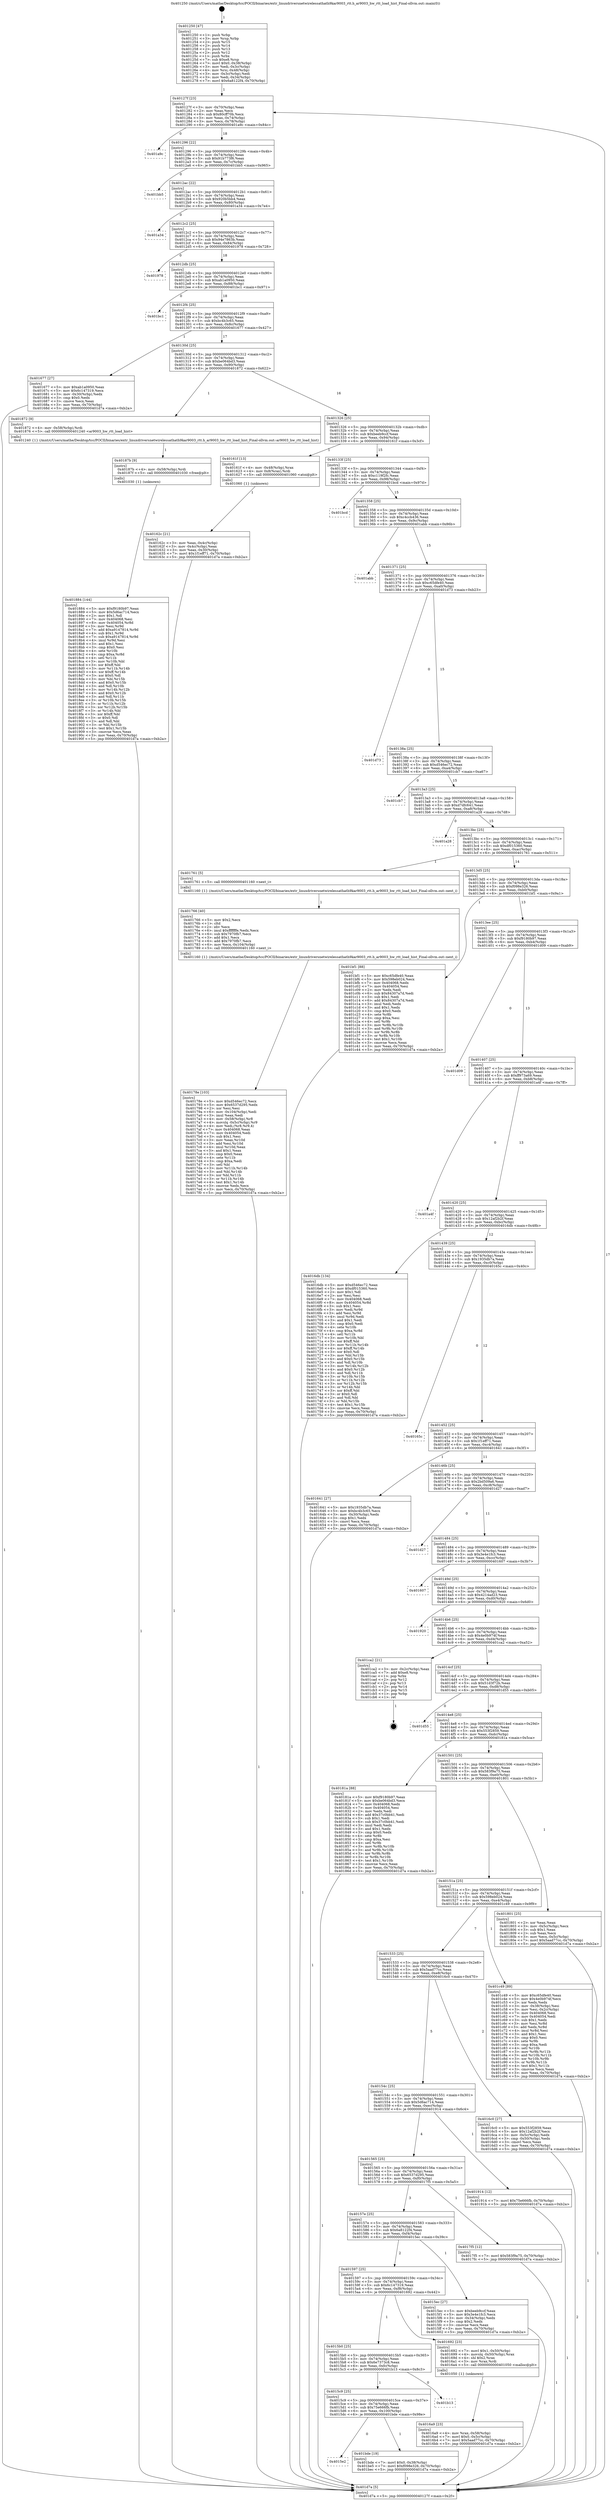 digraph "0x401250" {
  label = "0x401250 (/mnt/c/Users/mathe/Desktop/tcc/POCII/binaries/extr_linuxdriversnetwirelessathath9kar9003_rtt.h_ar9003_hw_rtt_load_hist_Final-ollvm.out::main(0))"
  labelloc = "t"
  node[shape=record]

  Entry [label="",width=0.3,height=0.3,shape=circle,fillcolor=black,style=filled]
  "0x40127f" [label="{
     0x40127f [23]\l
     | [instrs]\l
     &nbsp;&nbsp;0x40127f \<+3\>: mov -0x70(%rbp),%eax\l
     &nbsp;&nbsp;0x401282 \<+2\>: mov %eax,%ecx\l
     &nbsp;&nbsp;0x401284 \<+6\>: sub $0x80cff70b,%ecx\l
     &nbsp;&nbsp;0x40128a \<+3\>: mov %eax,-0x74(%rbp)\l
     &nbsp;&nbsp;0x40128d \<+3\>: mov %ecx,-0x78(%rbp)\l
     &nbsp;&nbsp;0x401290 \<+6\>: je 0000000000401a9c \<main+0x84c\>\l
  }"]
  "0x401a9c" [label="{
     0x401a9c\l
  }", style=dashed]
  "0x401296" [label="{
     0x401296 [22]\l
     | [instrs]\l
     &nbsp;&nbsp;0x401296 \<+5\>: jmp 000000000040129b \<main+0x4b\>\l
     &nbsp;&nbsp;0x40129b \<+3\>: mov -0x74(%rbp),%eax\l
     &nbsp;&nbsp;0x40129e \<+5\>: sub $0x91b773f6,%eax\l
     &nbsp;&nbsp;0x4012a3 \<+3\>: mov %eax,-0x7c(%rbp)\l
     &nbsp;&nbsp;0x4012a6 \<+6\>: je 0000000000401bb5 \<main+0x965\>\l
  }"]
  Exit [label="",width=0.3,height=0.3,shape=circle,fillcolor=black,style=filled,peripheries=2]
  "0x401bb5" [label="{
     0x401bb5\l
  }", style=dashed]
  "0x4012ac" [label="{
     0x4012ac [22]\l
     | [instrs]\l
     &nbsp;&nbsp;0x4012ac \<+5\>: jmp 00000000004012b1 \<main+0x61\>\l
     &nbsp;&nbsp;0x4012b1 \<+3\>: mov -0x74(%rbp),%eax\l
     &nbsp;&nbsp;0x4012b4 \<+5\>: sub $0x920b5bb4,%eax\l
     &nbsp;&nbsp;0x4012b9 \<+3\>: mov %eax,-0x80(%rbp)\l
     &nbsp;&nbsp;0x4012bc \<+6\>: je 0000000000401a34 \<main+0x7e4\>\l
  }"]
  "0x4015e2" [label="{
     0x4015e2\l
  }", style=dashed]
  "0x401a34" [label="{
     0x401a34\l
  }", style=dashed]
  "0x4012c2" [label="{
     0x4012c2 [25]\l
     | [instrs]\l
     &nbsp;&nbsp;0x4012c2 \<+5\>: jmp 00000000004012c7 \<main+0x77\>\l
     &nbsp;&nbsp;0x4012c7 \<+3\>: mov -0x74(%rbp),%eax\l
     &nbsp;&nbsp;0x4012ca \<+5\>: sub $0x94e7863b,%eax\l
     &nbsp;&nbsp;0x4012cf \<+6\>: mov %eax,-0x84(%rbp)\l
     &nbsp;&nbsp;0x4012d5 \<+6\>: je 0000000000401978 \<main+0x728\>\l
  }"]
  "0x401bde" [label="{
     0x401bde [19]\l
     | [instrs]\l
     &nbsp;&nbsp;0x401bde \<+7\>: movl $0x0,-0x38(%rbp)\l
     &nbsp;&nbsp;0x401be5 \<+7\>: movl $0xf098e326,-0x70(%rbp)\l
     &nbsp;&nbsp;0x401bec \<+5\>: jmp 0000000000401d7a \<main+0xb2a\>\l
  }"]
  "0x401978" [label="{
     0x401978\l
  }", style=dashed]
  "0x4012db" [label="{
     0x4012db [25]\l
     | [instrs]\l
     &nbsp;&nbsp;0x4012db \<+5\>: jmp 00000000004012e0 \<main+0x90\>\l
     &nbsp;&nbsp;0x4012e0 \<+3\>: mov -0x74(%rbp),%eax\l
     &nbsp;&nbsp;0x4012e3 \<+5\>: sub $0xab1a0950,%eax\l
     &nbsp;&nbsp;0x4012e8 \<+6\>: mov %eax,-0x88(%rbp)\l
     &nbsp;&nbsp;0x4012ee \<+6\>: je 0000000000401bc1 \<main+0x971\>\l
  }"]
  "0x4015c9" [label="{
     0x4015c9 [25]\l
     | [instrs]\l
     &nbsp;&nbsp;0x4015c9 \<+5\>: jmp 00000000004015ce \<main+0x37e\>\l
     &nbsp;&nbsp;0x4015ce \<+3\>: mov -0x74(%rbp),%eax\l
     &nbsp;&nbsp;0x4015d1 \<+5\>: sub $0x75e666fb,%eax\l
     &nbsp;&nbsp;0x4015d6 \<+6\>: mov %eax,-0x100(%rbp)\l
     &nbsp;&nbsp;0x4015dc \<+6\>: je 0000000000401bde \<main+0x98e\>\l
  }"]
  "0x401bc1" [label="{
     0x401bc1\l
  }", style=dashed]
  "0x4012f4" [label="{
     0x4012f4 [25]\l
     | [instrs]\l
     &nbsp;&nbsp;0x4012f4 \<+5\>: jmp 00000000004012f9 \<main+0xa9\>\l
     &nbsp;&nbsp;0x4012f9 \<+3\>: mov -0x74(%rbp),%eax\l
     &nbsp;&nbsp;0x4012fc \<+5\>: sub $0xbc4b3c65,%eax\l
     &nbsp;&nbsp;0x401301 \<+6\>: mov %eax,-0x8c(%rbp)\l
     &nbsp;&nbsp;0x401307 \<+6\>: je 0000000000401677 \<main+0x427\>\l
  }"]
  "0x401b13" [label="{
     0x401b13\l
  }", style=dashed]
  "0x401677" [label="{
     0x401677 [27]\l
     | [instrs]\l
     &nbsp;&nbsp;0x401677 \<+5\>: mov $0xab1a0950,%eax\l
     &nbsp;&nbsp;0x40167c \<+5\>: mov $0x6c147319,%ecx\l
     &nbsp;&nbsp;0x401681 \<+3\>: mov -0x30(%rbp),%edx\l
     &nbsp;&nbsp;0x401684 \<+3\>: cmp $0x0,%edx\l
     &nbsp;&nbsp;0x401687 \<+3\>: cmove %ecx,%eax\l
     &nbsp;&nbsp;0x40168a \<+3\>: mov %eax,-0x70(%rbp)\l
     &nbsp;&nbsp;0x40168d \<+5\>: jmp 0000000000401d7a \<main+0xb2a\>\l
  }"]
  "0x40130d" [label="{
     0x40130d [25]\l
     | [instrs]\l
     &nbsp;&nbsp;0x40130d \<+5\>: jmp 0000000000401312 \<main+0xc2\>\l
     &nbsp;&nbsp;0x401312 \<+3\>: mov -0x74(%rbp),%eax\l
     &nbsp;&nbsp;0x401315 \<+5\>: sub $0xbe064bd3,%eax\l
     &nbsp;&nbsp;0x40131a \<+6\>: mov %eax,-0x90(%rbp)\l
     &nbsp;&nbsp;0x401320 \<+6\>: je 0000000000401872 \<main+0x622\>\l
  }"]
  "0x401884" [label="{
     0x401884 [144]\l
     | [instrs]\l
     &nbsp;&nbsp;0x401884 \<+5\>: mov $0xf9180b97,%eax\l
     &nbsp;&nbsp;0x401889 \<+5\>: mov $0x5d6ac714,%ecx\l
     &nbsp;&nbsp;0x40188e \<+2\>: mov $0x1,%dl\l
     &nbsp;&nbsp;0x401890 \<+7\>: mov 0x404068,%esi\l
     &nbsp;&nbsp;0x401897 \<+8\>: mov 0x404054,%r8d\l
     &nbsp;&nbsp;0x40189f \<+3\>: mov %esi,%r9d\l
     &nbsp;&nbsp;0x4018a2 \<+7\>: add $0xa9147814,%r9d\l
     &nbsp;&nbsp;0x4018a9 \<+4\>: sub $0x1,%r9d\l
     &nbsp;&nbsp;0x4018ad \<+7\>: sub $0xa9147814,%r9d\l
     &nbsp;&nbsp;0x4018b4 \<+4\>: imul %r9d,%esi\l
     &nbsp;&nbsp;0x4018b8 \<+3\>: and $0x1,%esi\l
     &nbsp;&nbsp;0x4018bb \<+3\>: cmp $0x0,%esi\l
     &nbsp;&nbsp;0x4018be \<+4\>: sete %r10b\l
     &nbsp;&nbsp;0x4018c2 \<+4\>: cmp $0xa,%r8d\l
     &nbsp;&nbsp;0x4018c6 \<+4\>: setl %r11b\l
     &nbsp;&nbsp;0x4018ca \<+3\>: mov %r10b,%bl\l
     &nbsp;&nbsp;0x4018cd \<+3\>: xor $0xff,%bl\l
     &nbsp;&nbsp;0x4018d0 \<+3\>: mov %r11b,%r14b\l
     &nbsp;&nbsp;0x4018d3 \<+4\>: xor $0xff,%r14b\l
     &nbsp;&nbsp;0x4018d7 \<+3\>: xor $0x0,%dl\l
     &nbsp;&nbsp;0x4018da \<+3\>: mov %bl,%r15b\l
     &nbsp;&nbsp;0x4018dd \<+4\>: and $0x0,%r15b\l
     &nbsp;&nbsp;0x4018e1 \<+3\>: and %dl,%r10b\l
     &nbsp;&nbsp;0x4018e4 \<+3\>: mov %r14b,%r12b\l
     &nbsp;&nbsp;0x4018e7 \<+4\>: and $0x0,%r12b\l
     &nbsp;&nbsp;0x4018eb \<+3\>: and %dl,%r11b\l
     &nbsp;&nbsp;0x4018ee \<+3\>: or %r10b,%r15b\l
     &nbsp;&nbsp;0x4018f1 \<+3\>: or %r11b,%r12b\l
     &nbsp;&nbsp;0x4018f4 \<+3\>: xor %r12b,%r15b\l
     &nbsp;&nbsp;0x4018f7 \<+3\>: or %r14b,%bl\l
     &nbsp;&nbsp;0x4018fa \<+3\>: xor $0xff,%bl\l
     &nbsp;&nbsp;0x4018fd \<+3\>: or $0x0,%dl\l
     &nbsp;&nbsp;0x401900 \<+2\>: and %dl,%bl\l
     &nbsp;&nbsp;0x401902 \<+3\>: or %bl,%r15b\l
     &nbsp;&nbsp;0x401905 \<+4\>: test $0x1,%r15b\l
     &nbsp;&nbsp;0x401909 \<+3\>: cmovne %ecx,%eax\l
     &nbsp;&nbsp;0x40190c \<+3\>: mov %eax,-0x70(%rbp)\l
     &nbsp;&nbsp;0x40190f \<+5\>: jmp 0000000000401d7a \<main+0xb2a\>\l
  }"]
  "0x401872" [label="{
     0x401872 [9]\l
     | [instrs]\l
     &nbsp;&nbsp;0x401872 \<+4\>: mov -0x58(%rbp),%rdi\l
     &nbsp;&nbsp;0x401876 \<+5\>: call 0000000000401240 \<ar9003_hw_rtt_load_hist\>\l
     | [calls]\l
     &nbsp;&nbsp;0x401240 \{1\} (/mnt/c/Users/mathe/Desktop/tcc/POCII/binaries/extr_linuxdriversnetwirelessathath9kar9003_rtt.h_ar9003_hw_rtt_load_hist_Final-ollvm.out::ar9003_hw_rtt_load_hist)\l
  }"]
  "0x401326" [label="{
     0x401326 [25]\l
     | [instrs]\l
     &nbsp;&nbsp;0x401326 \<+5\>: jmp 000000000040132b \<main+0xdb\>\l
     &nbsp;&nbsp;0x40132b \<+3\>: mov -0x74(%rbp),%eax\l
     &nbsp;&nbsp;0x40132e \<+5\>: sub $0xbeeb9ccf,%eax\l
     &nbsp;&nbsp;0x401333 \<+6\>: mov %eax,-0x94(%rbp)\l
     &nbsp;&nbsp;0x401339 \<+6\>: je 000000000040161f \<main+0x3cf\>\l
  }"]
  "0x40187b" [label="{
     0x40187b [9]\l
     | [instrs]\l
     &nbsp;&nbsp;0x40187b \<+4\>: mov -0x58(%rbp),%rdi\l
     &nbsp;&nbsp;0x40187f \<+5\>: call 0000000000401030 \<free@plt\>\l
     | [calls]\l
     &nbsp;&nbsp;0x401030 \{1\} (unknown)\l
  }"]
  "0x40161f" [label="{
     0x40161f [13]\l
     | [instrs]\l
     &nbsp;&nbsp;0x40161f \<+4\>: mov -0x48(%rbp),%rax\l
     &nbsp;&nbsp;0x401623 \<+4\>: mov 0x8(%rax),%rdi\l
     &nbsp;&nbsp;0x401627 \<+5\>: call 0000000000401060 \<atoi@plt\>\l
     | [calls]\l
     &nbsp;&nbsp;0x401060 \{1\} (unknown)\l
  }"]
  "0x40133f" [label="{
     0x40133f [25]\l
     | [instrs]\l
     &nbsp;&nbsp;0x40133f \<+5\>: jmp 0000000000401344 \<main+0xf4\>\l
     &nbsp;&nbsp;0x401344 \<+3\>: mov -0x74(%rbp),%eax\l
     &nbsp;&nbsp;0x401347 \<+5\>: sub $0xc119f2fc,%eax\l
     &nbsp;&nbsp;0x40134c \<+6\>: mov %eax,-0x98(%rbp)\l
     &nbsp;&nbsp;0x401352 \<+6\>: je 0000000000401bcd \<main+0x97d\>\l
  }"]
  "0x40178e" [label="{
     0x40178e [103]\l
     | [instrs]\l
     &nbsp;&nbsp;0x40178e \<+5\>: mov $0xd546ec72,%ecx\l
     &nbsp;&nbsp;0x401793 \<+5\>: mov $0x6537d295,%edx\l
     &nbsp;&nbsp;0x401798 \<+2\>: xor %esi,%esi\l
     &nbsp;&nbsp;0x40179a \<+6\>: mov -0x104(%rbp),%edi\l
     &nbsp;&nbsp;0x4017a0 \<+3\>: imul %eax,%edi\l
     &nbsp;&nbsp;0x4017a3 \<+4\>: mov -0x58(%rbp),%r8\l
     &nbsp;&nbsp;0x4017a7 \<+4\>: movslq -0x5c(%rbp),%r9\l
     &nbsp;&nbsp;0x4017ab \<+4\>: mov %edi,(%r8,%r9,4)\l
     &nbsp;&nbsp;0x4017af \<+7\>: mov 0x404068,%eax\l
     &nbsp;&nbsp;0x4017b6 \<+7\>: mov 0x404054,%edi\l
     &nbsp;&nbsp;0x4017bd \<+3\>: sub $0x1,%esi\l
     &nbsp;&nbsp;0x4017c0 \<+3\>: mov %eax,%r10d\l
     &nbsp;&nbsp;0x4017c3 \<+3\>: add %esi,%r10d\l
     &nbsp;&nbsp;0x4017c6 \<+4\>: imul %r10d,%eax\l
     &nbsp;&nbsp;0x4017ca \<+3\>: and $0x1,%eax\l
     &nbsp;&nbsp;0x4017cd \<+3\>: cmp $0x0,%eax\l
     &nbsp;&nbsp;0x4017d0 \<+4\>: sete %r11b\l
     &nbsp;&nbsp;0x4017d4 \<+3\>: cmp $0xa,%edi\l
     &nbsp;&nbsp;0x4017d7 \<+3\>: setl %bl\l
     &nbsp;&nbsp;0x4017da \<+3\>: mov %r11b,%r14b\l
     &nbsp;&nbsp;0x4017dd \<+3\>: and %bl,%r14b\l
     &nbsp;&nbsp;0x4017e0 \<+3\>: xor %bl,%r11b\l
     &nbsp;&nbsp;0x4017e3 \<+3\>: or %r11b,%r14b\l
     &nbsp;&nbsp;0x4017e6 \<+4\>: test $0x1,%r14b\l
     &nbsp;&nbsp;0x4017ea \<+3\>: cmovne %edx,%ecx\l
     &nbsp;&nbsp;0x4017ed \<+3\>: mov %ecx,-0x70(%rbp)\l
     &nbsp;&nbsp;0x4017f0 \<+5\>: jmp 0000000000401d7a \<main+0xb2a\>\l
  }"]
  "0x401bcd" [label="{
     0x401bcd\l
  }", style=dashed]
  "0x401358" [label="{
     0x401358 [25]\l
     | [instrs]\l
     &nbsp;&nbsp;0x401358 \<+5\>: jmp 000000000040135d \<main+0x10d\>\l
     &nbsp;&nbsp;0x40135d \<+3\>: mov -0x74(%rbp),%eax\l
     &nbsp;&nbsp;0x401360 \<+5\>: sub $0xc4ccb436,%eax\l
     &nbsp;&nbsp;0x401365 \<+6\>: mov %eax,-0x9c(%rbp)\l
     &nbsp;&nbsp;0x40136b \<+6\>: je 0000000000401abb \<main+0x86b\>\l
  }"]
  "0x401766" [label="{
     0x401766 [40]\l
     | [instrs]\l
     &nbsp;&nbsp;0x401766 \<+5\>: mov $0x2,%ecx\l
     &nbsp;&nbsp;0x40176b \<+1\>: cltd\l
     &nbsp;&nbsp;0x40176c \<+2\>: idiv %ecx\l
     &nbsp;&nbsp;0x40176e \<+6\>: imul $0xfffffffe,%edx,%ecx\l
     &nbsp;&nbsp;0x401774 \<+6\>: sub $0x7970fb7,%ecx\l
     &nbsp;&nbsp;0x40177a \<+3\>: add $0x1,%ecx\l
     &nbsp;&nbsp;0x40177d \<+6\>: add $0x7970fb7,%ecx\l
     &nbsp;&nbsp;0x401783 \<+6\>: mov %ecx,-0x104(%rbp)\l
     &nbsp;&nbsp;0x401789 \<+5\>: call 0000000000401160 \<next_i\>\l
     | [calls]\l
     &nbsp;&nbsp;0x401160 \{1\} (/mnt/c/Users/mathe/Desktop/tcc/POCII/binaries/extr_linuxdriversnetwirelessathath9kar9003_rtt.h_ar9003_hw_rtt_load_hist_Final-ollvm.out::next_i)\l
  }"]
  "0x401abb" [label="{
     0x401abb\l
  }", style=dashed]
  "0x401371" [label="{
     0x401371 [25]\l
     | [instrs]\l
     &nbsp;&nbsp;0x401371 \<+5\>: jmp 0000000000401376 \<main+0x126\>\l
     &nbsp;&nbsp;0x401376 \<+3\>: mov -0x74(%rbp),%eax\l
     &nbsp;&nbsp;0x401379 \<+5\>: sub $0xc65dfe40,%eax\l
     &nbsp;&nbsp;0x40137e \<+6\>: mov %eax,-0xa0(%rbp)\l
     &nbsp;&nbsp;0x401384 \<+6\>: je 0000000000401d73 \<main+0xb23\>\l
  }"]
  "0x4016a9" [label="{
     0x4016a9 [23]\l
     | [instrs]\l
     &nbsp;&nbsp;0x4016a9 \<+4\>: mov %rax,-0x58(%rbp)\l
     &nbsp;&nbsp;0x4016ad \<+7\>: movl $0x0,-0x5c(%rbp)\l
     &nbsp;&nbsp;0x4016b4 \<+7\>: movl $0x5aad77cc,-0x70(%rbp)\l
     &nbsp;&nbsp;0x4016bb \<+5\>: jmp 0000000000401d7a \<main+0xb2a\>\l
  }"]
  "0x401d73" [label="{
     0x401d73\l
  }", style=dashed]
  "0x40138a" [label="{
     0x40138a [25]\l
     | [instrs]\l
     &nbsp;&nbsp;0x40138a \<+5\>: jmp 000000000040138f \<main+0x13f\>\l
     &nbsp;&nbsp;0x40138f \<+3\>: mov -0x74(%rbp),%eax\l
     &nbsp;&nbsp;0x401392 \<+5\>: sub $0xd546ec72,%eax\l
     &nbsp;&nbsp;0x401397 \<+6\>: mov %eax,-0xa4(%rbp)\l
     &nbsp;&nbsp;0x40139d \<+6\>: je 0000000000401cb7 \<main+0xa67\>\l
  }"]
  "0x4015b0" [label="{
     0x4015b0 [25]\l
     | [instrs]\l
     &nbsp;&nbsp;0x4015b0 \<+5\>: jmp 00000000004015b5 \<main+0x365\>\l
     &nbsp;&nbsp;0x4015b5 \<+3\>: mov -0x74(%rbp),%eax\l
     &nbsp;&nbsp;0x4015b8 \<+5\>: sub $0x6e7373c8,%eax\l
     &nbsp;&nbsp;0x4015bd \<+6\>: mov %eax,-0xfc(%rbp)\l
     &nbsp;&nbsp;0x4015c3 \<+6\>: je 0000000000401b13 \<main+0x8c3\>\l
  }"]
  "0x401cb7" [label="{
     0x401cb7\l
  }", style=dashed]
  "0x4013a3" [label="{
     0x4013a3 [25]\l
     | [instrs]\l
     &nbsp;&nbsp;0x4013a3 \<+5\>: jmp 00000000004013a8 \<main+0x158\>\l
     &nbsp;&nbsp;0x4013a8 \<+3\>: mov -0x74(%rbp),%eax\l
     &nbsp;&nbsp;0x4013ab \<+5\>: sub $0xd7dfc641,%eax\l
     &nbsp;&nbsp;0x4013b0 \<+6\>: mov %eax,-0xa8(%rbp)\l
     &nbsp;&nbsp;0x4013b6 \<+6\>: je 0000000000401a28 \<main+0x7d8\>\l
  }"]
  "0x401692" [label="{
     0x401692 [23]\l
     | [instrs]\l
     &nbsp;&nbsp;0x401692 \<+7\>: movl $0x1,-0x50(%rbp)\l
     &nbsp;&nbsp;0x401699 \<+4\>: movslq -0x50(%rbp),%rax\l
     &nbsp;&nbsp;0x40169d \<+4\>: shl $0x2,%rax\l
     &nbsp;&nbsp;0x4016a1 \<+3\>: mov %rax,%rdi\l
     &nbsp;&nbsp;0x4016a4 \<+5\>: call 0000000000401050 \<malloc@plt\>\l
     | [calls]\l
     &nbsp;&nbsp;0x401050 \{1\} (unknown)\l
  }"]
  "0x401a28" [label="{
     0x401a28\l
  }", style=dashed]
  "0x4013bc" [label="{
     0x4013bc [25]\l
     | [instrs]\l
     &nbsp;&nbsp;0x4013bc \<+5\>: jmp 00000000004013c1 \<main+0x171\>\l
     &nbsp;&nbsp;0x4013c1 \<+3\>: mov -0x74(%rbp),%eax\l
     &nbsp;&nbsp;0x4013c4 \<+5\>: sub $0xdf015360,%eax\l
     &nbsp;&nbsp;0x4013c9 \<+6\>: mov %eax,-0xac(%rbp)\l
     &nbsp;&nbsp;0x4013cf \<+6\>: je 0000000000401761 \<main+0x511\>\l
  }"]
  "0x40162c" [label="{
     0x40162c [21]\l
     | [instrs]\l
     &nbsp;&nbsp;0x40162c \<+3\>: mov %eax,-0x4c(%rbp)\l
     &nbsp;&nbsp;0x40162f \<+3\>: mov -0x4c(%rbp),%eax\l
     &nbsp;&nbsp;0x401632 \<+3\>: mov %eax,-0x30(%rbp)\l
     &nbsp;&nbsp;0x401635 \<+7\>: movl $0x1f1eff71,-0x70(%rbp)\l
     &nbsp;&nbsp;0x40163c \<+5\>: jmp 0000000000401d7a \<main+0xb2a\>\l
  }"]
  "0x401761" [label="{
     0x401761 [5]\l
     | [instrs]\l
     &nbsp;&nbsp;0x401761 \<+5\>: call 0000000000401160 \<next_i\>\l
     | [calls]\l
     &nbsp;&nbsp;0x401160 \{1\} (/mnt/c/Users/mathe/Desktop/tcc/POCII/binaries/extr_linuxdriversnetwirelessathath9kar9003_rtt.h_ar9003_hw_rtt_load_hist_Final-ollvm.out::next_i)\l
  }"]
  "0x4013d5" [label="{
     0x4013d5 [25]\l
     | [instrs]\l
     &nbsp;&nbsp;0x4013d5 \<+5\>: jmp 00000000004013da \<main+0x18a\>\l
     &nbsp;&nbsp;0x4013da \<+3\>: mov -0x74(%rbp),%eax\l
     &nbsp;&nbsp;0x4013dd \<+5\>: sub $0xf098e326,%eax\l
     &nbsp;&nbsp;0x4013e2 \<+6\>: mov %eax,-0xb0(%rbp)\l
     &nbsp;&nbsp;0x4013e8 \<+6\>: je 0000000000401bf1 \<main+0x9a1\>\l
  }"]
  "0x401250" [label="{
     0x401250 [47]\l
     | [instrs]\l
     &nbsp;&nbsp;0x401250 \<+1\>: push %rbp\l
     &nbsp;&nbsp;0x401251 \<+3\>: mov %rsp,%rbp\l
     &nbsp;&nbsp;0x401254 \<+2\>: push %r15\l
     &nbsp;&nbsp;0x401256 \<+2\>: push %r14\l
     &nbsp;&nbsp;0x401258 \<+2\>: push %r13\l
     &nbsp;&nbsp;0x40125a \<+2\>: push %r12\l
     &nbsp;&nbsp;0x40125c \<+1\>: push %rbx\l
     &nbsp;&nbsp;0x40125d \<+7\>: sub $0xe8,%rsp\l
     &nbsp;&nbsp;0x401264 \<+7\>: movl $0x0,-0x38(%rbp)\l
     &nbsp;&nbsp;0x40126b \<+3\>: mov %edi,-0x3c(%rbp)\l
     &nbsp;&nbsp;0x40126e \<+4\>: mov %rsi,-0x48(%rbp)\l
     &nbsp;&nbsp;0x401272 \<+3\>: mov -0x3c(%rbp),%edi\l
     &nbsp;&nbsp;0x401275 \<+3\>: mov %edi,-0x34(%rbp)\l
     &nbsp;&nbsp;0x401278 \<+7\>: movl $0x6a8122f4,-0x70(%rbp)\l
  }"]
  "0x401bf1" [label="{
     0x401bf1 [88]\l
     | [instrs]\l
     &nbsp;&nbsp;0x401bf1 \<+5\>: mov $0xc65dfe40,%eax\l
     &nbsp;&nbsp;0x401bf6 \<+5\>: mov $0x598eb024,%ecx\l
     &nbsp;&nbsp;0x401bfb \<+7\>: mov 0x404068,%edx\l
     &nbsp;&nbsp;0x401c02 \<+7\>: mov 0x404054,%esi\l
     &nbsp;&nbsp;0x401c09 \<+2\>: mov %edx,%edi\l
     &nbsp;&nbsp;0x401c0b \<+6\>: sub $0x84307a7d,%edi\l
     &nbsp;&nbsp;0x401c11 \<+3\>: sub $0x1,%edi\l
     &nbsp;&nbsp;0x401c14 \<+6\>: add $0x84307a7d,%edi\l
     &nbsp;&nbsp;0x401c1a \<+3\>: imul %edi,%edx\l
     &nbsp;&nbsp;0x401c1d \<+3\>: and $0x1,%edx\l
     &nbsp;&nbsp;0x401c20 \<+3\>: cmp $0x0,%edx\l
     &nbsp;&nbsp;0x401c23 \<+4\>: sete %r8b\l
     &nbsp;&nbsp;0x401c27 \<+3\>: cmp $0xa,%esi\l
     &nbsp;&nbsp;0x401c2a \<+4\>: setl %r9b\l
     &nbsp;&nbsp;0x401c2e \<+3\>: mov %r8b,%r10b\l
     &nbsp;&nbsp;0x401c31 \<+3\>: and %r9b,%r10b\l
     &nbsp;&nbsp;0x401c34 \<+3\>: xor %r9b,%r8b\l
     &nbsp;&nbsp;0x401c37 \<+3\>: or %r8b,%r10b\l
     &nbsp;&nbsp;0x401c3a \<+4\>: test $0x1,%r10b\l
     &nbsp;&nbsp;0x401c3e \<+3\>: cmovne %ecx,%eax\l
     &nbsp;&nbsp;0x401c41 \<+3\>: mov %eax,-0x70(%rbp)\l
     &nbsp;&nbsp;0x401c44 \<+5\>: jmp 0000000000401d7a \<main+0xb2a\>\l
  }"]
  "0x4013ee" [label="{
     0x4013ee [25]\l
     | [instrs]\l
     &nbsp;&nbsp;0x4013ee \<+5\>: jmp 00000000004013f3 \<main+0x1a3\>\l
     &nbsp;&nbsp;0x4013f3 \<+3\>: mov -0x74(%rbp),%eax\l
     &nbsp;&nbsp;0x4013f6 \<+5\>: sub $0xf9180b97,%eax\l
     &nbsp;&nbsp;0x4013fb \<+6\>: mov %eax,-0xb4(%rbp)\l
     &nbsp;&nbsp;0x401401 \<+6\>: je 0000000000401d09 \<main+0xab9\>\l
  }"]
  "0x401d7a" [label="{
     0x401d7a [5]\l
     | [instrs]\l
     &nbsp;&nbsp;0x401d7a \<+5\>: jmp 000000000040127f \<main+0x2f\>\l
  }"]
  "0x401d09" [label="{
     0x401d09\l
  }", style=dashed]
  "0x401407" [label="{
     0x401407 [25]\l
     | [instrs]\l
     &nbsp;&nbsp;0x401407 \<+5\>: jmp 000000000040140c \<main+0x1bc\>\l
     &nbsp;&nbsp;0x40140c \<+3\>: mov -0x74(%rbp),%eax\l
     &nbsp;&nbsp;0x40140f \<+5\>: sub $0xff973a69,%eax\l
     &nbsp;&nbsp;0x401414 \<+6\>: mov %eax,-0xb8(%rbp)\l
     &nbsp;&nbsp;0x40141a \<+6\>: je 0000000000401a4f \<main+0x7ff\>\l
  }"]
  "0x401597" [label="{
     0x401597 [25]\l
     | [instrs]\l
     &nbsp;&nbsp;0x401597 \<+5\>: jmp 000000000040159c \<main+0x34c\>\l
     &nbsp;&nbsp;0x40159c \<+3\>: mov -0x74(%rbp),%eax\l
     &nbsp;&nbsp;0x40159f \<+5\>: sub $0x6c147319,%eax\l
     &nbsp;&nbsp;0x4015a4 \<+6\>: mov %eax,-0xf8(%rbp)\l
     &nbsp;&nbsp;0x4015aa \<+6\>: je 0000000000401692 \<main+0x442\>\l
  }"]
  "0x401a4f" [label="{
     0x401a4f\l
  }", style=dashed]
  "0x401420" [label="{
     0x401420 [25]\l
     | [instrs]\l
     &nbsp;&nbsp;0x401420 \<+5\>: jmp 0000000000401425 \<main+0x1d5\>\l
     &nbsp;&nbsp;0x401425 \<+3\>: mov -0x74(%rbp),%eax\l
     &nbsp;&nbsp;0x401428 \<+5\>: sub $0x12af2b2f,%eax\l
     &nbsp;&nbsp;0x40142d \<+6\>: mov %eax,-0xbc(%rbp)\l
     &nbsp;&nbsp;0x401433 \<+6\>: je 00000000004016db \<main+0x48b\>\l
  }"]
  "0x4015ec" [label="{
     0x4015ec [27]\l
     | [instrs]\l
     &nbsp;&nbsp;0x4015ec \<+5\>: mov $0xbeeb9ccf,%eax\l
     &nbsp;&nbsp;0x4015f1 \<+5\>: mov $0x3e4e1fc3,%ecx\l
     &nbsp;&nbsp;0x4015f6 \<+3\>: mov -0x34(%rbp),%edx\l
     &nbsp;&nbsp;0x4015f9 \<+3\>: cmp $0x2,%edx\l
     &nbsp;&nbsp;0x4015fc \<+3\>: cmovne %ecx,%eax\l
     &nbsp;&nbsp;0x4015ff \<+3\>: mov %eax,-0x70(%rbp)\l
     &nbsp;&nbsp;0x401602 \<+5\>: jmp 0000000000401d7a \<main+0xb2a\>\l
  }"]
  "0x4016db" [label="{
     0x4016db [134]\l
     | [instrs]\l
     &nbsp;&nbsp;0x4016db \<+5\>: mov $0xd546ec72,%eax\l
     &nbsp;&nbsp;0x4016e0 \<+5\>: mov $0xdf015360,%ecx\l
     &nbsp;&nbsp;0x4016e5 \<+2\>: mov $0x1,%dl\l
     &nbsp;&nbsp;0x4016e7 \<+2\>: xor %esi,%esi\l
     &nbsp;&nbsp;0x4016e9 \<+7\>: mov 0x404068,%edi\l
     &nbsp;&nbsp;0x4016f0 \<+8\>: mov 0x404054,%r8d\l
     &nbsp;&nbsp;0x4016f8 \<+3\>: sub $0x1,%esi\l
     &nbsp;&nbsp;0x4016fb \<+3\>: mov %edi,%r9d\l
     &nbsp;&nbsp;0x4016fe \<+3\>: add %esi,%r9d\l
     &nbsp;&nbsp;0x401701 \<+4\>: imul %r9d,%edi\l
     &nbsp;&nbsp;0x401705 \<+3\>: and $0x1,%edi\l
     &nbsp;&nbsp;0x401708 \<+3\>: cmp $0x0,%edi\l
     &nbsp;&nbsp;0x40170b \<+4\>: sete %r10b\l
     &nbsp;&nbsp;0x40170f \<+4\>: cmp $0xa,%r8d\l
     &nbsp;&nbsp;0x401713 \<+4\>: setl %r11b\l
     &nbsp;&nbsp;0x401717 \<+3\>: mov %r10b,%bl\l
     &nbsp;&nbsp;0x40171a \<+3\>: xor $0xff,%bl\l
     &nbsp;&nbsp;0x40171d \<+3\>: mov %r11b,%r14b\l
     &nbsp;&nbsp;0x401720 \<+4\>: xor $0xff,%r14b\l
     &nbsp;&nbsp;0x401724 \<+3\>: xor $0x0,%dl\l
     &nbsp;&nbsp;0x401727 \<+3\>: mov %bl,%r15b\l
     &nbsp;&nbsp;0x40172a \<+4\>: and $0x0,%r15b\l
     &nbsp;&nbsp;0x40172e \<+3\>: and %dl,%r10b\l
     &nbsp;&nbsp;0x401731 \<+3\>: mov %r14b,%r12b\l
     &nbsp;&nbsp;0x401734 \<+4\>: and $0x0,%r12b\l
     &nbsp;&nbsp;0x401738 \<+3\>: and %dl,%r11b\l
     &nbsp;&nbsp;0x40173b \<+3\>: or %r10b,%r15b\l
     &nbsp;&nbsp;0x40173e \<+3\>: or %r11b,%r12b\l
     &nbsp;&nbsp;0x401741 \<+3\>: xor %r12b,%r15b\l
     &nbsp;&nbsp;0x401744 \<+3\>: or %r14b,%bl\l
     &nbsp;&nbsp;0x401747 \<+3\>: xor $0xff,%bl\l
     &nbsp;&nbsp;0x40174a \<+3\>: or $0x0,%dl\l
     &nbsp;&nbsp;0x40174d \<+2\>: and %dl,%bl\l
     &nbsp;&nbsp;0x40174f \<+3\>: or %bl,%r15b\l
     &nbsp;&nbsp;0x401752 \<+4\>: test $0x1,%r15b\l
     &nbsp;&nbsp;0x401756 \<+3\>: cmovne %ecx,%eax\l
     &nbsp;&nbsp;0x401759 \<+3\>: mov %eax,-0x70(%rbp)\l
     &nbsp;&nbsp;0x40175c \<+5\>: jmp 0000000000401d7a \<main+0xb2a\>\l
  }"]
  "0x401439" [label="{
     0x401439 [25]\l
     | [instrs]\l
     &nbsp;&nbsp;0x401439 \<+5\>: jmp 000000000040143e \<main+0x1ee\>\l
     &nbsp;&nbsp;0x40143e \<+3\>: mov -0x74(%rbp),%eax\l
     &nbsp;&nbsp;0x401441 \<+5\>: sub $0x1935db7a,%eax\l
     &nbsp;&nbsp;0x401446 \<+6\>: mov %eax,-0xc0(%rbp)\l
     &nbsp;&nbsp;0x40144c \<+6\>: je 000000000040165c \<main+0x40c\>\l
  }"]
  "0x40157e" [label="{
     0x40157e [25]\l
     | [instrs]\l
     &nbsp;&nbsp;0x40157e \<+5\>: jmp 0000000000401583 \<main+0x333\>\l
     &nbsp;&nbsp;0x401583 \<+3\>: mov -0x74(%rbp),%eax\l
     &nbsp;&nbsp;0x401586 \<+5\>: sub $0x6a8122f4,%eax\l
     &nbsp;&nbsp;0x40158b \<+6\>: mov %eax,-0xf4(%rbp)\l
     &nbsp;&nbsp;0x401591 \<+6\>: je 00000000004015ec \<main+0x39c\>\l
  }"]
  "0x40165c" [label="{
     0x40165c\l
  }", style=dashed]
  "0x401452" [label="{
     0x401452 [25]\l
     | [instrs]\l
     &nbsp;&nbsp;0x401452 \<+5\>: jmp 0000000000401457 \<main+0x207\>\l
     &nbsp;&nbsp;0x401457 \<+3\>: mov -0x74(%rbp),%eax\l
     &nbsp;&nbsp;0x40145a \<+5\>: sub $0x1f1eff71,%eax\l
     &nbsp;&nbsp;0x40145f \<+6\>: mov %eax,-0xc4(%rbp)\l
     &nbsp;&nbsp;0x401465 \<+6\>: je 0000000000401641 \<main+0x3f1\>\l
  }"]
  "0x4017f5" [label="{
     0x4017f5 [12]\l
     | [instrs]\l
     &nbsp;&nbsp;0x4017f5 \<+7\>: movl $0x583f9a75,-0x70(%rbp)\l
     &nbsp;&nbsp;0x4017fc \<+5\>: jmp 0000000000401d7a \<main+0xb2a\>\l
  }"]
  "0x401641" [label="{
     0x401641 [27]\l
     | [instrs]\l
     &nbsp;&nbsp;0x401641 \<+5\>: mov $0x1935db7a,%eax\l
     &nbsp;&nbsp;0x401646 \<+5\>: mov $0xbc4b3c65,%ecx\l
     &nbsp;&nbsp;0x40164b \<+3\>: mov -0x30(%rbp),%edx\l
     &nbsp;&nbsp;0x40164e \<+3\>: cmp $0x1,%edx\l
     &nbsp;&nbsp;0x401651 \<+3\>: cmovl %ecx,%eax\l
     &nbsp;&nbsp;0x401654 \<+3\>: mov %eax,-0x70(%rbp)\l
     &nbsp;&nbsp;0x401657 \<+5\>: jmp 0000000000401d7a \<main+0xb2a\>\l
  }"]
  "0x40146b" [label="{
     0x40146b [25]\l
     | [instrs]\l
     &nbsp;&nbsp;0x40146b \<+5\>: jmp 0000000000401470 \<main+0x220\>\l
     &nbsp;&nbsp;0x401470 \<+3\>: mov -0x74(%rbp),%eax\l
     &nbsp;&nbsp;0x401473 \<+5\>: sub $0x2bd509a6,%eax\l
     &nbsp;&nbsp;0x401478 \<+6\>: mov %eax,-0xc8(%rbp)\l
     &nbsp;&nbsp;0x40147e \<+6\>: je 0000000000401d27 \<main+0xad7\>\l
  }"]
  "0x401565" [label="{
     0x401565 [25]\l
     | [instrs]\l
     &nbsp;&nbsp;0x401565 \<+5\>: jmp 000000000040156a \<main+0x31a\>\l
     &nbsp;&nbsp;0x40156a \<+3\>: mov -0x74(%rbp),%eax\l
     &nbsp;&nbsp;0x40156d \<+5\>: sub $0x6537d295,%eax\l
     &nbsp;&nbsp;0x401572 \<+6\>: mov %eax,-0xf0(%rbp)\l
     &nbsp;&nbsp;0x401578 \<+6\>: je 00000000004017f5 \<main+0x5a5\>\l
  }"]
  "0x401d27" [label="{
     0x401d27\l
  }", style=dashed]
  "0x401484" [label="{
     0x401484 [25]\l
     | [instrs]\l
     &nbsp;&nbsp;0x401484 \<+5\>: jmp 0000000000401489 \<main+0x239\>\l
     &nbsp;&nbsp;0x401489 \<+3\>: mov -0x74(%rbp),%eax\l
     &nbsp;&nbsp;0x40148c \<+5\>: sub $0x3e4e1fc3,%eax\l
     &nbsp;&nbsp;0x401491 \<+6\>: mov %eax,-0xcc(%rbp)\l
     &nbsp;&nbsp;0x401497 \<+6\>: je 0000000000401607 \<main+0x3b7\>\l
  }"]
  "0x401914" [label="{
     0x401914 [12]\l
     | [instrs]\l
     &nbsp;&nbsp;0x401914 \<+7\>: movl $0x75e666fb,-0x70(%rbp)\l
     &nbsp;&nbsp;0x40191b \<+5\>: jmp 0000000000401d7a \<main+0xb2a\>\l
  }"]
  "0x401607" [label="{
     0x401607\l
  }", style=dashed]
  "0x40149d" [label="{
     0x40149d [25]\l
     | [instrs]\l
     &nbsp;&nbsp;0x40149d \<+5\>: jmp 00000000004014a2 \<main+0x252\>\l
     &nbsp;&nbsp;0x4014a2 \<+3\>: mov -0x74(%rbp),%eax\l
     &nbsp;&nbsp;0x4014a5 \<+5\>: sub $0x4214ad23,%eax\l
     &nbsp;&nbsp;0x4014aa \<+6\>: mov %eax,-0xd0(%rbp)\l
     &nbsp;&nbsp;0x4014b0 \<+6\>: je 0000000000401920 \<main+0x6d0\>\l
  }"]
  "0x40154c" [label="{
     0x40154c [25]\l
     | [instrs]\l
     &nbsp;&nbsp;0x40154c \<+5\>: jmp 0000000000401551 \<main+0x301\>\l
     &nbsp;&nbsp;0x401551 \<+3\>: mov -0x74(%rbp),%eax\l
     &nbsp;&nbsp;0x401554 \<+5\>: sub $0x5d6ac714,%eax\l
     &nbsp;&nbsp;0x401559 \<+6\>: mov %eax,-0xec(%rbp)\l
     &nbsp;&nbsp;0x40155f \<+6\>: je 0000000000401914 \<main+0x6c4\>\l
  }"]
  "0x401920" [label="{
     0x401920\l
  }", style=dashed]
  "0x4014b6" [label="{
     0x4014b6 [25]\l
     | [instrs]\l
     &nbsp;&nbsp;0x4014b6 \<+5\>: jmp 00000000004014bb \<main+0x26b\>\l
     &nbsp;&nbsp;0x4014bb \<+3\>: mov -0x74(%rbp),%eax\l
     &nbsp;&nbsp;0x4014be \<+5\>: sub $0x4e0b974f,%eax\l
     &nbsp;&nbsp;0x4014c3 \<+6\>: mov %eax,-0xd4(%rbp)\l
     &nbsp;&nbsp;0x4014c9 \<+6\>: je 0000000000401ca2 \<main+0xa52\>\l
  }"]
  "0x4016c0" [label="{
     0x4016c0 [27]\l
     | [instrs]\l
     &nbsp;&nbsp;0x4016c0 \<+5\>: mov $0x553f2859,%eax\l
     &nbsp;&nbsp;0x4016c5 \<+5\>: mov $0x12af2b2f,%ecx\l
     &nbsp;&nbsp;0x4016ca \<+3\>: mov -0x5c(%rbp),%edx\l
     &nbsp;&nbsp;0x4016cd \<+3\>: cmp -0x50(%rbp),%edx\l
     &nbsp;&nbsp;0x4016d0 \<+3\>: cmovl %ecx,%eax\l
     &nbsp;&nbsp;0x4016d3 \<+3\>: mov %eax,-0x70(%rbp)\l
     &nbsp;&nbsp;0x4016d6 \<+5\>: jmp 0000000000401d7a \<main+0xb2a\>\l
  }"]
  "0x401ca2" [label="{
     0x401ca2 [21]\l
     | [instrs]\l
     &nbsp;&nbsp;0x401ca2 \<+3\>: mov -0x2c(%rbp),%eax\l
     &nbsp;&nbsp;0x401ca5 \<+7\>: add $0xe8,%rsp\l
     &nbsp;&nbsp;0x401cac \<+1\>: pop %rbx\l
     &nbsp;&nbsp;0x401cad \<+2\>: pop %r12\l
     &nbsp;&nbsp;0x401caf \<+2\>: pop %r13\l
     &nbsp;&nbsp;0x401cb1 \<+2\>: pop %r14\l
     &nbsp;&nbsp;0x401cb3 \<+2\>: pop %r15\l
     &nbsp;&nbsp;0x401cb5 \<+1\>: pop %rbp\l
     &nbsp;&nbsp;0x401cb6 \<+1\>: ret\l
  }"]
  "0x4014cf" [label="{
     0x4014cf [25]\l
     | [instrs]\l
     &nbsp;&nbsp;0x4014cf \<+5\>: jmp 00000000004014d4 \<main+0x284\>\l
     &nbsp;&nbsp;0x4014d4 \<+3\>: mov -0x74(%rbp),%eax\l
     &nbsp;&nbsp;0x4014d7 \<+5\>: sub $0x51d3f72b,%eax\l
     &nbsp;&nbsp;0x4014dc \<+6\>: mov %eax,-0xd8(%rbp)\l
     &nbsp;&nbsp;0x4014e2 \<+6\>: je 0000000000401d55 \<main+0xb05\>\l
  }"]
  "0x401533" [label="{
     0x401533 [25]\l
     | [instrs]\l
     &nbsp;&nbsp;0x401533 \<+5\>: jmp 0000000000401538 \<main+0x2e8\>\l
     &nbsp;&nbsp;0x401538 \<+3\>: mov -0x74(%rbp),%eax\l
     &nbsp;&nbsp;0x40153b \<+5\>: sub $0x5aad77cc,%eax\l
     &nbsp;&nbsp;0x401540 \<+6\>: mov %eax,-0xe8(%rbp)\l
     &nbsp;&nbsp;0x401546 \<+6\>: je 00000000004016c0 \<main+0x470\>\l
  }"]
  "0x401d55" [label="{
     0x401d55\l
  }", style=dashed]
  "0x4014e8" [label="{
     0x4014e8 [25]\l
     | [instrs]\l
     &nbsp;&nbsp;0x4014e8 \<+5\>: jmp 00000000004014ed \<main+0x29d\>\l
     &nbsp;&nbsp;0x4014ed \<+3\>: mov -0x74(%rbp),%eax\l
     &nbsp;&nbsp;0x4014f0 \<+5\>: sub $0x553f2859,%eax\l
     &nbsp;&nbsp;0x4014f5 \<+6\>: mov %eax,-0xdc(%rbp)\l
     &nbsp;&nbsp;0x4014fb \<+6\>: je 000000000040181a \<main+0x5ca\>\l
  }"]
  "0x401c49" [label="{
     0x401c49 [89]\l
     | [instrs]\l
     &nbsp;&nbsp;0x401c49 \<+5\>: mov $0xc65dfe40,%eax\l
     &nbsp;&nbsp;0x401c4e \<+5\>: mov $0x4e0b974f,%ecx\l
     &nbsp;&nbsp;0x401c53 \<+2\>: xor %edx,%edx\l
     &nbsp;&nbsp;0x401c55 \<+3\>: mov -0x38(%rbp),%esi\l
     &nbsp;&nbsp;0x401c58 \<+3\>: mov %esi,-0x2c(%rbp)\l
     &nbsp;&nbsp;0x401c5b \<+7\>: mov 0x404068,%esi\l
     &nbsp;&nbsp;0x401c62 \<+7\>: mov 0x404054,%edi\l
     &nbsp;&nbsp;0x401c69 \<+3\>: sub $0x1,%edx\l
     &nbsp;&nbsp;0x401c6c \<+3\>: mov %esi,%r8d\l
     &nbsp;&nbsp;0x401c6f \<+3\>: add %edx,%r8d\l
     &nbsp;&nbsp;0x401c72 \<+4\>: imul %r8d,%esi\l
     &nbsp;&nbsp;0x401c76 \<+3\>: and $0x1,%esi\l
     &nbsp;&nbsp;0x401c79 \<+3\>: cmp $0x0,%esi\l
     &nbsp;&nbsp;0x401c7c \<+4\>: sete %r9b\l
     &nbsp;&nbsp;0x401c80 \<+3\>: cmp $0xa,%edi\l
     &nbsp;&nbsp;0x401c83 \<+4\>: setl %r10b\l
     &nbsp;&nbsp;0x401c87 \<+3\>: mov %r9b,%r11b\l
     &nbsp;&nbsp;0x401c8a \<+3\>: and %r10b,%r11b\l
     &nbsp;&nbsp;0x401c8d \<+3\>: xor %r10b,%r9b\l
     &nbsp;&nbsp;0x401c90 \<+3\>: or %r9b,%r11b\l
     &nbsp;&nbsp;0x401c93 \<+4\>: test $0x1,%r11b\l
     &nbsp;&nbsp;0x401c97 \<+3\>: cmovne %ecx,%eax\l
     &nbsp;&nbsp;0x401c9a \<+3\>: mov %eax,-0x70(%rbp)\l
     &nbsp;&nbsp;0x401c9d \<+5\>: jmp 0000000000401d7a \<main+0xb2a\>\l
  }"]
  "0x40181a" [label="{
     0x40181a [88]\l
     | [instrs]\l
     &nbsp;&nbsp;0x40181a \<+5\>: mov $0xf9180b97,%eax\l
     &nbsp;&nbsp;0x40181f \<+5\>: mov $0xbe064bd3,%ecx\l
     &nbsp;&nbsp;0x401824 \<+7\>: mov 0x404068,%edx\l
     &nbsp;&nbsp;0x40182b \<+7\>: mov 0x404054,%esi\l
     &nbsp;&nbsp;0x401832 \<+2\>: mov %edx,%edi\l
     &nbsp;&nbsp;0x401834 \<+6\>: add $0x37c0bb41,%edi\l
     &nbsp;&nbsp;0x40183a \<+3\>: sub $0x1,%edi\l
     &nbsp;&nbsp;0x40183d \<+6\>: sub $0x37c0bb41,%edi\l
     &nbsp;&nbsp;0x401843 \<+3\>: imul %edi,%edx\l
     &nbsp;&nbsp;0x401846 \<+3\>: and $0x1,%edx\l
     &nbsp;&nbsp;0x401849 \<+3\>: cmp $0x0,%edx\l
     &nbsp;&nbsp;0x40184c \<+4\>: sete %r8b\l
     &nbsp;&nbsp;0x401850 \<+3\>: cmp $0xa,%esi\l
     &nbsp;&nbsp;0x401853 \<+4\>: setl %r9b\l
     &nbsp;&nbsp;0x401857 \<+3\>: mov %r8b,%r10b\l
     &nbsp;&nbsp;0x40185a \<+3\>: and %r9b,%r10b\l
     &nbsp;&nbsp;0x40185d \<+3\>: xor %r9b,%r8b\l
     &nbsp;&nbsp;0x401860 \<+3\>: or %r8b,%r10b\l
     &nbsp;&nbsp;0x401863 \<+4\>: test $0x1,%r10b\l
     &nbsp;&nbsp;0x401867 \<+3\>: cmovne %ecx,%eax\l
     &nbsp;&nbsp;0x40186a \<+3\>: mov %eax,-0x70(%rbp)\l
     &nbsp;&nbsp;0x40186d \<+5\>: jmp 0000000000401d7a \<main+0xb2a\>\l
  }"]
  "0x401501" [label="{
     0x401501 [25]\l
     | [instrs]\l
     &nbsp;&nbsp;0x401501 \<+5\>: jmp 0000000000401506 \<main+0x2b6\>\l
     &nbsp;&nbsp;0x401506 \<+3\>: mov -0x74(%rbp),%eax\l
     &nbsp;&nbsp;0x401509 \<+5\>: sub $0x583f9a75,%eax\l
     &nbsp;&nbsp;0x40150e \<+6\>: mov %eax,-0xe0(%rbp)\l
     &nbsp;&nbsp;0x401514 \<+6\>: je 0000000000401801 \<main+0x5b1\>\l
  }"]
  "0x40151a" [label="{
     0x40151a [25]\l
     | [instrs]\l
     &nbsp;&nbsp;0x40151a \<+5\>: jmp 000000000040151f \<main+0x2cf\>\l
     &nbsp;&nbsp;0x40151f \<+3\>: mov -0x74(%rbp),%eax\l
     &nbsp;&nbsp;0x401522 \<+5\>: sub $0x598eb024,%eax\l
     &nbsp;&nbsp;0x401527 \<+6\>: mov %eax,-0xe4(%rbp)\l
     &nbsp;&nbsp;0x40152d \<+6\>: je 0000000000401c49 \<main+0x9f9\>\l
  }"]
  "0x401801" [label="{
     0x401801 [25]\l
     | [instrs]\l
     &nbsp;&nbsp;0x401801 \<+2\>: xor %eax,%eax\l
     &nbsp;&nbsp;0x401803 \<+3\>: mov -0x5c(%rbp),%ecx\l
     &nbsp;&nbsp;0x401806 \<+3\>: sub $0x1,%eax\l
     &nbsp;&nbsp;0x401809 \<+2\>: sub %eax,%ecx\l
     &nbsp;&nbsp;0x40180b \<+3\>: mov %ecx,-0x5c(%rbp)\l
     &nbsp;&nbsp;0x40180e \<+7\>: movl $0x5aad77cc,-0x70(%rbp)\l
     &nbsp;&nbsp;0x401815 \<+5\>: jmp 0000000000401d7a \<main+0xb2a\>\l
  }"]
  Entry -> "0x401250" [label=" 1"]
  "0x40127f" -> "0x401a9c" [label=" 0"]
  "0x40127f" -> "0x401296" [label=" 18"]
  "0x401ca2" -> Exit [label=" 1"]
  "0x401296" -> "0x401bb5" [label=" 0"]
  "0x401296" -> "0x4012ac" [label=" 18"]
  "0x401c49" -> "0x401d7a" [label=" 1"]
  "0x4012ac" -> "0x401a34" [label=" 0"]
  "0x4012ac" -> "0x4012c2" [label=" 18"]
  "0x401bf1" -> "0x401d7a" [label=" 1"]
  "0x4012c2" -> "0x401978" [label=" 0"]
  "0x4012c2" -> "0x4012db" [label=" 18"]
  "0x401bde" -> "0x401d7a" [label=" 1"]
  "0x4012db" -> "0x401bc1" [label=" 0"]
  "0x4012db" -> "0x4012f4" [label=" 18"]
  "0x4015c9" -> "0x401bde" [label=" 1"]
  "0x4012f4" -> "0x401677" [label=" 1"]
  "0x4012f4" -> "0x40130d" [label=" 17"]
  "0x4015c9" -> "0x4015e2" [label=" 0"]
  "0x40130d" -> "0x401872" [label=" 1"]
  "0x40130d" -> "0x401326" [label=" 16"]
  "0x4015b0" -> "0x401b13" [label=" 0"]
  "0x401326" -> "0x40161f" [label=" 1"]
  "0x401326" -> "0x40133f" [label=" 15"]
  "0x4015b0" -> "0x4015c9" [label=" 1"]
  "0x40133f" -> "0x401bcd" [label=" 0"]
  "0x40133f" -> "0x401358" [label=" 15"]
  "0x401914" -> "0x401d7a" [label=" 1"]
  "0x401358" -> "0x401abb" [label=" 0"]
  "0x401358" -> "0x401371" [label=" 15"]
  "0x401884" -> "0x401d7a" [label=" 1"]
  "0x401371" -> "0x401d73" [label=" 0"]
  "0x401371" -> "0x40138a" [label=" 15"]
  "0x40187b" -> "0x401884" [label=" 1"]
  "0x40138a" -> "0x401cb7" [label=" 0"]
  "0x40138a" -> "0x4013a3" [label=" 15"]
  "0x401872" -> "0x40187b" [label=" 1"]
  "0x4013a3" -> "0x401a28" [label=" 0"]
  "0x4013a3" -> "0x4013bc" [label=" 15"]
  "0x40181a" -> "0x401d7a" [label=" 1"]
  "0x4013bc" -> "0x401761" [label=" 1"]
  "0x4013bc" -> "0x4013d5" [label=" 14"]
  "0x4017f5" -> "0x401d7a" [label=" 1"]
  "0x4013d5" -> "0x401bf1" [label=" 1"]
  "0x4013d5" -> "0x4013ee" [label=" 13"]
  "0x40178e" -> "0x401d7a" [label=" 1"]
  "0x4013ee" -> "0x401d09" [label=" 0"]
  "0x4013ee" -> "0x401407" [label=" 13"]
  "0x401766" -> "0x40178e" [label=" 1"]
  "0x401407" -> "0x401a4f" [label=" 0"]
  "0x401407" -> "0x401420" [label=" 13"]
  "0x401761" -> "0x401766" [label=" 1"]
  "0x401420" -> "0x4016db" [label=" 1"]
  "0x401420" -> "0x401439" [label=" 12"]
  "0x4016db" -> "0x401d7a" [label=" 1"]
  "0x401439" -> "0x40165c" [label=" 0"]
  "0x401439" -> "0x401452" [label=" 12"]
  "0x4016a9" -> "0x401d7a" [label=" 1"]
  "0x401452" -> "0x401641" [label=" 1"]
  "0x401452" -> "0x40146b" [label=" 11"]
  "0x401692" -> "0x4016a9" [label=" 1"]
  "0x40146b" -> "0x401d27" [label=" 0"]
  "0x40146b" -> "0x401484" [label=" 11"]
  "0x401597" -> "0x401692" [label=" 1"]
  "0x401484" -> "0x401607" [label=" 0"]
  "0x401484" -> "0x40149d" [label=" 11"]
  "0x401801" -> "0x401d7a" [label=" 1"]
  "0x40149d" -> "0x401920" [label=" 0"]
  "0x40149d" -> "0x4014b6" [label=" 11"]
  "0x401641" -> "0x401d7a" [label=" 1"]
  "0x4014b6" -> "0x401ca2" [label=" 1"]
  "0x4014b6" -> "0x4014cf" [label=" 10"]
  "0x40162c" -> "0x401d7a" [label=" 1"]
  "0x4014cf" -> "0x401d55" [label=" 0"]
  "0x4014cf" -> "0x4014e8" [label=" 10"]
  "0x401d7a" -> "0x40127f" [label=" 17"]
  "0x4014e8" -> "0x40181a" [label=" 1"]
  "0x4014e8" -> "0x401501" [label=" 9"]
  "0x401250" -> "0x40127f" [label=" 1"]
  "0x401501" -> "0x401801" [label=" 1"]
  "0x401501" -> "0x40151a" [label=" 8"]
  "0x4015ec" -> "0x401d7a" [label=" 1"]
  "0x40151a" -> "0x401c49" [label=" 1"]
  "0x40151a" -> "0x401533" [label=" 7"]
  "0x40161f" -> "0x40162c" [label=" 1"]
  "0x401533" -> "0x4016c0" [label=" 2"]
  "0x401533" -> "0x40154c" [label=" 5"]
  "0x401677" -> "0x401d7a" [label=" 1"]
  "0x40154c" -> "0x401914" [label=" 1"]
  "0x40154c" -> "0x401565" [label=" 4"]
  "0x401597" -> "0x4015b0" [label=" 1"]
  "0x401565" -> "0x4017f5" [label=" 1"]
  "0x401565" -> "0x40157e" [label=" 3"]
  "0x4016c0" -> "0x401d7a" [label=" 2"]
  "0x40157e" -> "0x4015ec" [label=" 1"]
  "0x40157e" -> "0x401597" [label=" 2"]
}

